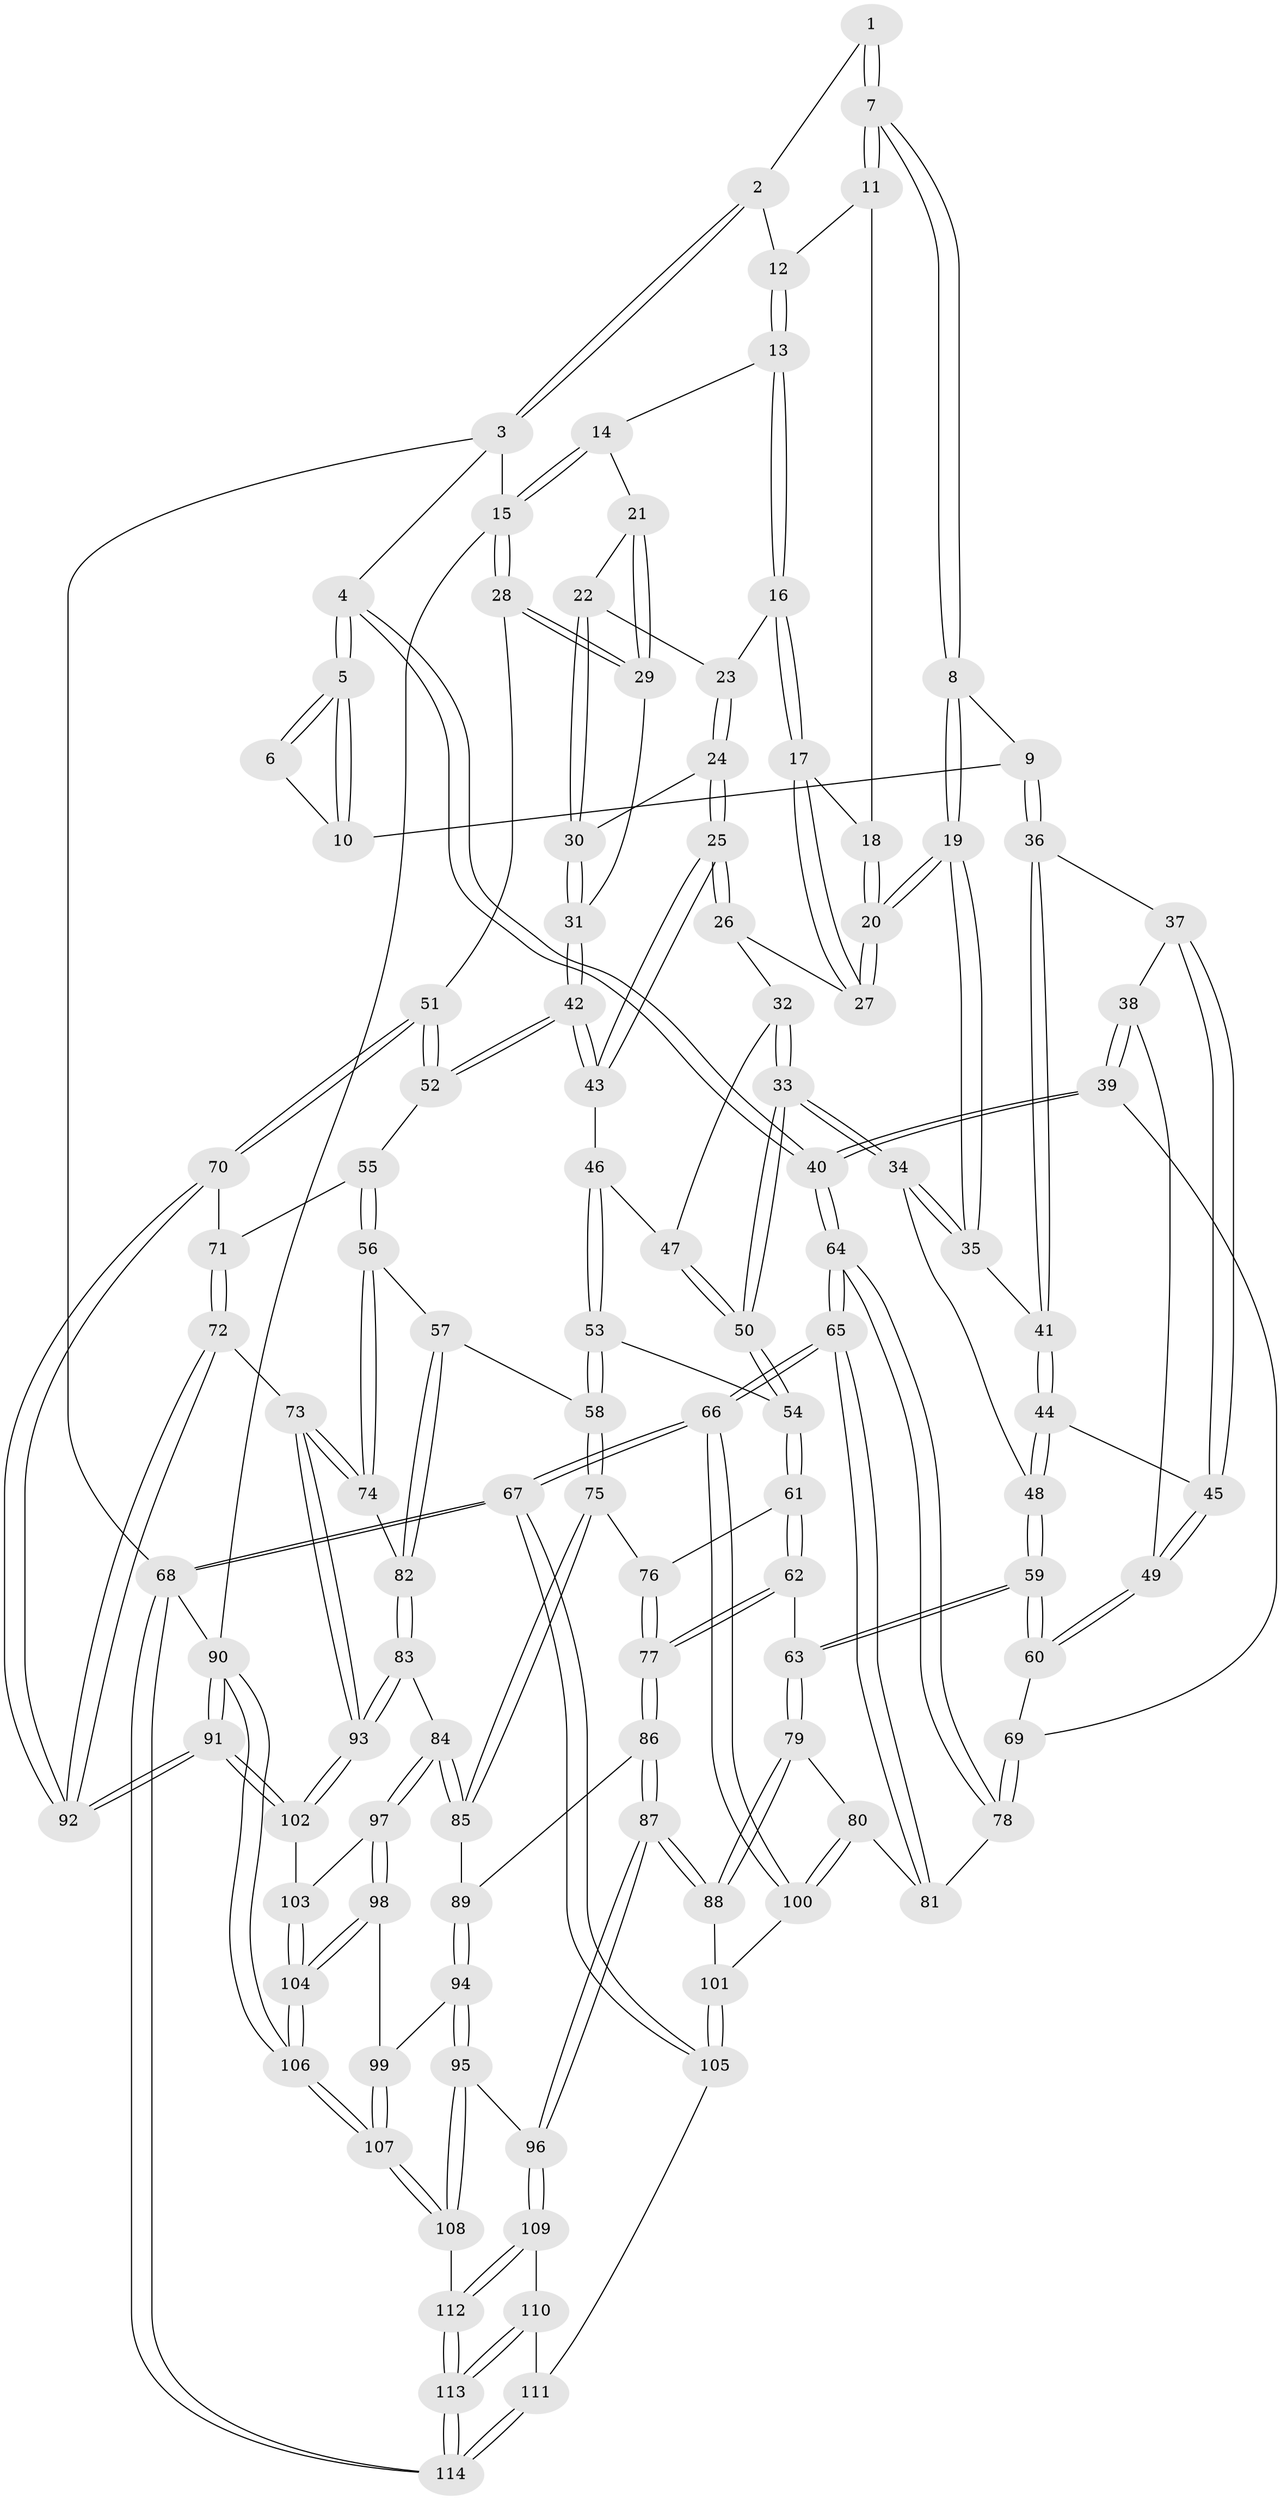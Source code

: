 // coarse degree distribution, {2: 0.04411764705882353, 3: 0.10294117647058823, 4: 0.27941176470588236, 5: 0.36764705882352944, 7: 0.029411764705882353, 6: 0.1323529411764706, 8: 0.014705882352941176, 1: 0.029411764705882353}
// Generated by graph-tools (version 1.1) at 2025/04/03/04/25 22:04:34]
// undirected, 114 vertices, 282 edges
graph export_dot {
graph [start="1"]
  node [color=gray90,style=filled];
  1 [pos="+0.2997698659795632+0.009299705654575715"];
  2 [pos="+0.29469663865110773+0"];
  3 [pos="+0+0"];
  4 [pos="+0+0"];
  5 [pos="+0+0"];
  6 [pos="+0.25436885744224136+0.03919927121651029"];
  7 [pos="+0.3351037661864466+0.11255898521713577"];
  8 [pos="+0.3260512544041067+0.18249287396303202"];
  9 [pos="+0.15288968402663886+0.18625641873510157"];
  10 [pos="+0.11193903952124196+0.147660202281801"];
  11 [pos="+0.47066414866536505+0.006222948119296152"];
  12 [pos="+0.5638341402155326+0"];
  13 [pos="+0.7082453456284761+0"];
  14 [pos="+0.9604210608296877+0"];
  15 [pos="+1+0"];
  16 [pos="+0.6931095364431505+0.036441934232274376"];
  17 [pos="+0.6019002525521211+0.14951981684874543"];
  18 [pos="+0.4668269310595865+0.10425610560736488"];
  19 [pos="+0.3735992771828676+0.22247087147800074"];
  20 [pos="+0.39823970608658826+0.2134611507864744"];
  21 [pos="+0.9322692445690586+0.16832180658998114"];
  22 [pos="+0.8456610744394022+0.1912242882024354"];
  23 [pos="+0.70413412862016+0.05609686335507442"];
  24 [pos="+0.731847790431006+0.27202560451842167"];
  25 [pos="+0.6902600909754041+0.31503182647716643"];
  26 [pos="+0.571913473478038+0.21320113419720851"];
  27 [pos="+0.5703909297156092+0.20834885732776862"];
  28 [pos="+1+0.34918816006424586"];
  29 [pos="+1+0.3029873545796482"];
  30 [pos="+0.8308204318877781+0.27460921130517585"];
  31 [pos="+0.861784769450781+0.3187048323387121"];
  32 [pos="+0.5451468529091048+0.3266939616689958"];
  33 [pos="+0.4246790692673355+0.3968848075841054"];
  34 [pos="+0.4117895301879552+0.3911302736566887"];
  35 [pos="+0.37566391354915435+0.26593829242532935"];
  36 [pos="+0.15128429523539466+0.23262222874717256"];
  37 [pos="+0.1328014474479905+0.27652955444816546"];
  38 [pos="+0.05334782646982384+0.37195186039703515"];
  39 [pos="+0+0.37184026507725887"];
  40 [pos="+0+0.36201036603689374"];
  41 [pos="+0.2340347285820719+0.3421677378725064"];
  42 [pos="+0.7974085026517415+0.4586774558575489"];
  43 [pos="+0.6821966047855033+0.39647814652932667"];
  44 [pos="+0.23502073382013147+0.38821583198707316"];
  45 [pos="+0.18474445195201072+0.4316828778709322"];
  46 [pos="+0.6784263630272797+0.3978178260094334"];
  47 [pos="+0.6506356963372035+0.3934479594797801"];
  48 [pos="+0.37387246694316373+0.4144692677547663"];
  49 [pos="+0.15554260143337845+0.48223735773177356"];
  50 [pos="+0.47428589883472916+0.45628702373294167"];
  51 [pos="+1+0.48071513935187016"];
  52 [pos="+0.7995682362105456+0.46291976640391913"];
  53 [pos="+0.5975201310973827+0.5392152997577245"];
  54 [pos="+0.4949238922230962+0.5140049582665983"];
  55 [pos="+0.7941946478542259+0.499562153582465"];
  56 [pos="+0.7619812087912056+0.5640745471734414"];
  57 [pos="+0.7037894882145115+0.58722639311399"];
  58 [pos="+0.634039637700754+0.5899633566700825"];
  59 [pos="+0.27553866874915683+0.5645034443925657"];
  60 [pos="+0.1576068641377567+0.5246909005742818"];
  61 [pos="+0.47246705607543593+0.5578105438776202"];
  62 [pos="+0.3256888730764131+0.6025969873483394"];
  63 [pos="+0.2972619599424102+0.5977396716916925"];
  64 [pos="+0+0.5507790726192394"];
  65 [pos="+0+0.9198905097779467"];
  66 [pos="+0+0.9234014061808103"];
  67 [pos="+0+1"];
  68 [pos="+0+1"];
  69 [pos="+0.14236803781294602+0.5360506202118386"];
  70 [pos="+1+0.4831858529792073"];
  71 [pos="+0.8826273850224082+0.574886758788554"];
  72 [pos="+0.9117560929118085+0.7151302104740663"];
  73 [pos="+0.9033011881126184+0.7140150673310215"];
  74 [pos="+0.8173304283280021+0.6736821446812206"];
  75 [pos="+0.59417094588346+0.6792099387865569"];
  76 [pos="+0.4778967363233455+0.5842149189593855"];
  77 [pos="+0.45213940423119214+0.7172631484015545"];
  78 [pos="+0.10251874876285802+0.5820817686165555"];
  79 [pos="+0.2847762971365587+0.6479124031760034"];
  80 [pos="+0.16466234026022344+0.7433047646667919"];
  81 [pos="+0.09760432282453306+0.673486271292755"];
  82 [pos="+0.713551332242174+0.7329709275270256"];
  83 [pos="+0.7113193924078028+0.7357228548926289"];
  84 [pos="+0.6151637209752141+0.748244360373812"];
  85 [pos="+0.5896475008053073+0.720794393615025"];
  86 [pos="+0.4555565047281931+0.727371762221854"];
  87 [pos="+0.3570411899998737+0.8398098896892959"];
  88 [pos="+0.3540575578630887+0.8386973398484796"];
  89 [pos="+0.49327849956128256+0.7304329129941041"];
  90 [pos="+1+1"];
  91 [pos="+1+1"];
  92 [pos="+1+0.8406997052923002"];
  93 [pos="+0.7646782857958165+0.8099186042544462"];
  94 [pos="+0.5308736000846983+0.8893050321978191"];
  95 [pos="+0.47920533407639126+0.9064545968836025"];
  96 [pos="+0.36871471141188394+0.8596870949930445"];
  97 [pos="+0.614225676480289+0.8144827174839155"];
  98 [pos="+0.5774762651076225+0.8777920336806914"];
  99 [pos="+0.5609297580437509+0.8854231956925144"];
  100 [pos="+0.17052745533568653+0.7757498468832937"];
  101 [pos="+0.212731440902657+0.8456808260248498"];
  102 [pos="+0.7648687705078366+0.8763816677915924"];
  103 [pos="+0.737669149027753+0.8779173212145759"];
  104 [pos="+0.651882208179689+0.9429968847180222"];
  105 [pos="+0.1888554256293802+0.880833814607991"];
  106 [pos="+0.6864018870757502+1"];
  107 [pos="+0.6148232654158846+1"];
  108 [pos="+0.5184558738877639+1"];
  109 [pos="+0.36343070181728393+0.8862008458665888"];
  110 [pos="+0.29506163210503245+0.9580500100427868"];
  111 [pos="+0.21263236138771996+0.9964883935934257"];
  112 [pos="+0.370113660613624+1"];
  113 [pos="+0.2717925803651049+1"];
  114 [pos="+0.19654170715347274+1"];
  1 -- 2;
  1 -- 7;
  1 -- 7;
  2 -- 3;
  2 -- 3;
  2 -- 12;
  3 -- 4;
  3 -- 15;
  3 -- 68;
  4 -- 5;
  4 -- 5;
  4 -- 40;
  4 -- 40;
  5 -- 6;
  5 -- 6;
  5 -- 10;
  5 -- 10;
  6 -- 10;
  7 -- 8;
  7 -- 8;
  7 -- 11;
  7 -- 11;
  8 -- 9;
  8 -- 19;
  8 -- 19;
  9 -- 10;
  9 -- 36;
  9 -- 36;
  11 -- 12;
  11 -- 18;
  12 -- 13;
  12 -- 13;
  13 -- 14;
  13 -- 16;
  13 -- 16;
  14 -- 15;
  14 -- 15;
  14 -- 21;
  15 -- 28;
  15 -- 28;
  15 -- 90;
  16 -- 17;
  16 -- 17;
  16 -- 23;
  17 -- 18;
  17 -- 27;
  17 -- 27;
  18 -- 20;
  18 -- 20;
  19 -- 20;
  19 -- 20;
  19 -- 35;
  19 -- 35;
  20 -- 27;
  20 -- 27;
  21 -- 22;
  21 -- 29;
  21 -- 29;
  22 -- 23;
  22 -- 30;
  22 -- 30;
  23 -- 24;
  23 -- 24;
  24 -- 25;
  24 -- 25;
  24 -- 30;
  25 -- 26;
  25 -- 26;
  25 -- 43;
  25 -- 43;
  26 -- 27;
  26 -- 32;
  28 -- 29;
  28 -- 29;
  28 -- 51;
  29 -- 31;
  30 -- 31;
  30 -- 31;
  31 -- 42;
  31 -- 42;
  32 -- 33;
  32 -- 33;
  32 -- 47;
  33 -- 34;
  33 -- 34;
  33 -- 50;
  33 -- 50;
  34 -- 35;
  34 -- 35;
  34 -- 48;
  35 -- 41;
  36 -- 37;
  36 -- 41;
  36 -- 41;
  37 -- 38;
  37 -- 45;
  37 -- 45;
  38 -- 39;
  38 -- 39;
  38 -- 49;
  39 -- 40;
  39 -- 40;
  39 -- 69;
  40 -- 64;
  40 -- 64;
  41 -- 44;
  41 -- 44;
  42 -- 43;
  42 -- 43;
  42 -- 52;
  42 -- 52;
  43 -- 46;
  44 -- 45;
  44 -- 48;
  44 -- 48;
  45 -- 49;
  45 -- 49;
  46 -- 47;
  46 -- 53;
  46 -- 53;
  47 -- 50;
  47 -- 50;
  48 -- 59;
  48 -- 59;
  49 -- 60;
  49 -- 60;
  50 -- 54;
  50 -- 54;
  51 -- 52;
  51 -- 52;
  51 -- 70;
  51 -- 70;
  52 -- 55;
  53 -- 54;
  53 -- 58;
  53 -- 58;
  54 -- 61;
  54 -- 61;
  55 -- 56;
  55 -- 56;
  55 -- 71;
  56 -- 57;
  56 -- 74;
  56 -- 74;
  57 -- 58;
  57 -- 82;
  57 -- 82;
  58 -- 75;
  58 -- 75;
  59 -- 60;
  59 -- 60;
  59 -- 63;
  59 -- 63;
  60 -- 69;
  61 -- 62;
  61 -- 62;
  61 -- 76;
  62 -- 63;
  62 -- 77;
  62 -- 77;
  63 -- 79;
  63 -- 79;
  64 -- 65;
  64 -- 65;
  64 -- 78;
  64 -- 78;
  65 -- 66;
  65 -- 66;
  65 -- 81;
  65 -- 81;
  66 -- 67;
  66 -- 67;
  66 -- 100;
  66 -- 100;
  67 -- 68;
  67 -- 68;
  67 -- 105;
  67 -- 105;
  68 -- 114;
  68 -- 114;
  68 -- 90;
  69 -- 78;
  69 -- 78;
  70 -- 71;
  70 -- 92;
  70 -- 92;
  71 -- 72;
  71 -- 72;
  72 -- 73;
  72 -- 92;
  72 -- 92;
  73 -- 74;
  73 -- 74;
  73 -- 93;
  73 -- 93;
  74 -- 82;
  75 -- 76;
  75 -- 85;
  75 -- 85;
  76 -- 77;
  76 -- 77;
  77 -- 86;
  77 -- 86;
  78 -- 81;
  79 -- 80;
  79 -- 88;
  79 -- 88;
  80 -- 81;
  80 -- 100;
  80 -- 100;
  82 -- 83;
  82 -- 83;
  83 -- 84;
  83 -- 93;
  83 -- 93;
  84 -- 85;
  84 -- 85;
  84 -- 97;
  84 -- 97;
  85 -- 89;
  86 -- 87;
  86 -- 87;
  86 -- 89;
  87 -- 88;
  87 -- 88;
  87 -- 96;
  87 -- 96;
  88 -- 101;
  89 -- 94;
  89 -- 94;
  90 -- 91;
  90 -- 91;
  90 -- 106;
  90 -- 106;
  91 -- 92;
  91 -- 92;
  91 -- 102;
  91 -- 102;
  93 -- 102;
  93 -- 102;
  94 -- 95;
  94 -- 95;
  94 -- 99;
  95 -- 96;
  95 -- 108;
  95 -- 108;
  96 -- 109;
  96 -- 109;
  97 -- 98;
  97 -- 98;
  97 -- 103;
  98 -- 99;
  98 -- 104;
  98 -- 104;
  99 -- 107;
  99 -- 107;
  100 -- 101;
  101 -- 105;
  101 -- 105;
  102 -- 103;
  103 -- 104;
  103 -- 104;
  104 -- 106;
  104 -- 106;
  105 -- 111;
  106 -- 107;
  106 -- 107;
  107 -- 108;
  107 -- 108;
  108 -- 112;
  109 -- 110;
  109 -- 112;
  109 -- 112;
  110 -- 111;
  110 -- 113;
  110 -- 113;
  111 -- 114;
  111 -- 114;
  112 -- 113;
  112 -- 113;
  113 -- 114;
  113 -- 114;
}
